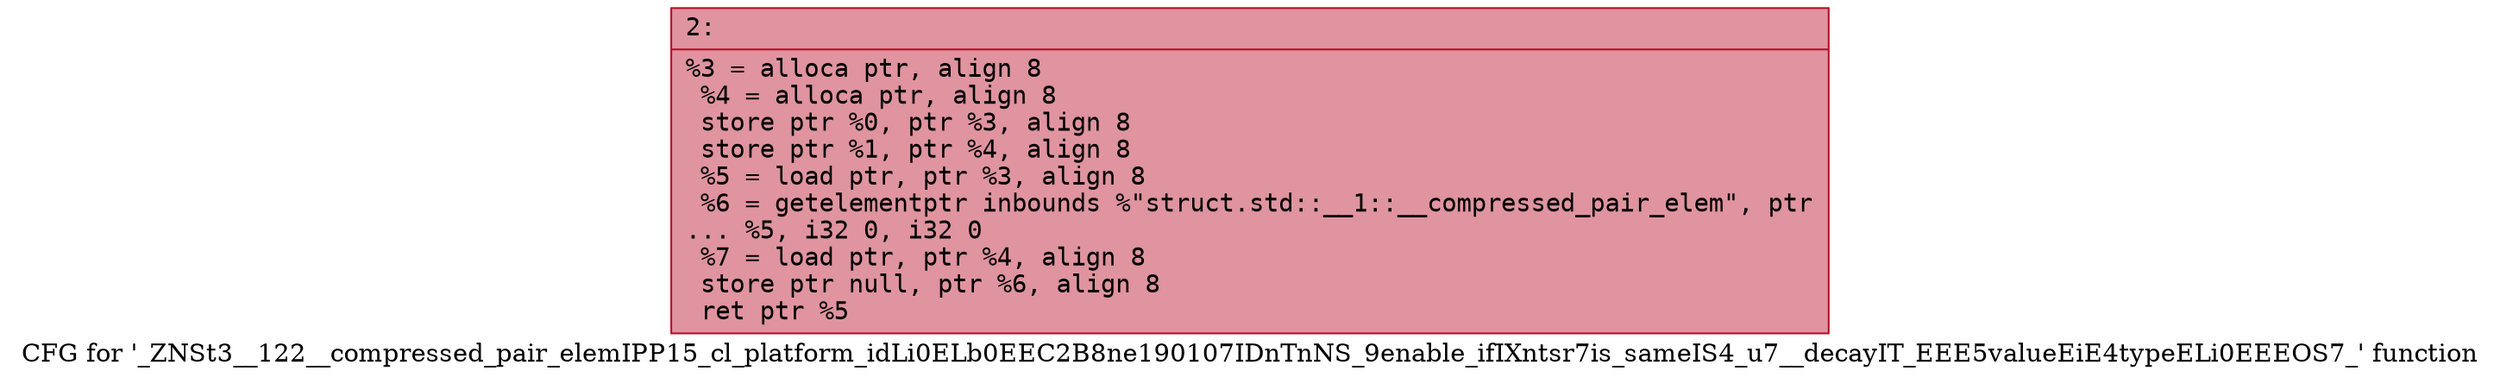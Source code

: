 digraph "CFG for '_ZNSt3__122__compressed_pair_elemIPP15_cl_platform_idLi0ELb0EEC2B8ne190107IDnTnNS_9enable_ifIXntsr7is_sameIS4_u7__decayIT_EEE5valueEiE4typeELi0EEEOS7_' function" {
	label="CFG for '_ZNSt3__122__compressed_pair_elemIPP15_cl_platform_idLi0ELb0EEC2B8ne190107IDnTnNS_9enable_ifIXntsr7is_sameIS4_u7__decayIT_EEE5valueEiE4typeELi0EEEOS7_' function";

	Node0x600000633cf0 [shape=record,color="#b70d28ff", style=filled, fillcolor="#b70d2870" fontname="Courier",label="{2:\l|  %3 = alloca ptr, align 8\l  %4 = alloca ptr, align 8\l  store ptr %0, ptr %3, align 8\l  store ptr %1, ptr %4, align 8\l  %5 = load ptr, ptr %3, align 8\l  %6 = getelementptr inbounds %\"struct.std::__1::__compressed_pair_elem\", ptr\l... %5, i32 0, i32 0\l  %7 = load ptr, ptr %4, align 8\l  store ptr null, ptr %6, align 8\l  ret ptr %5\l}"];
}
